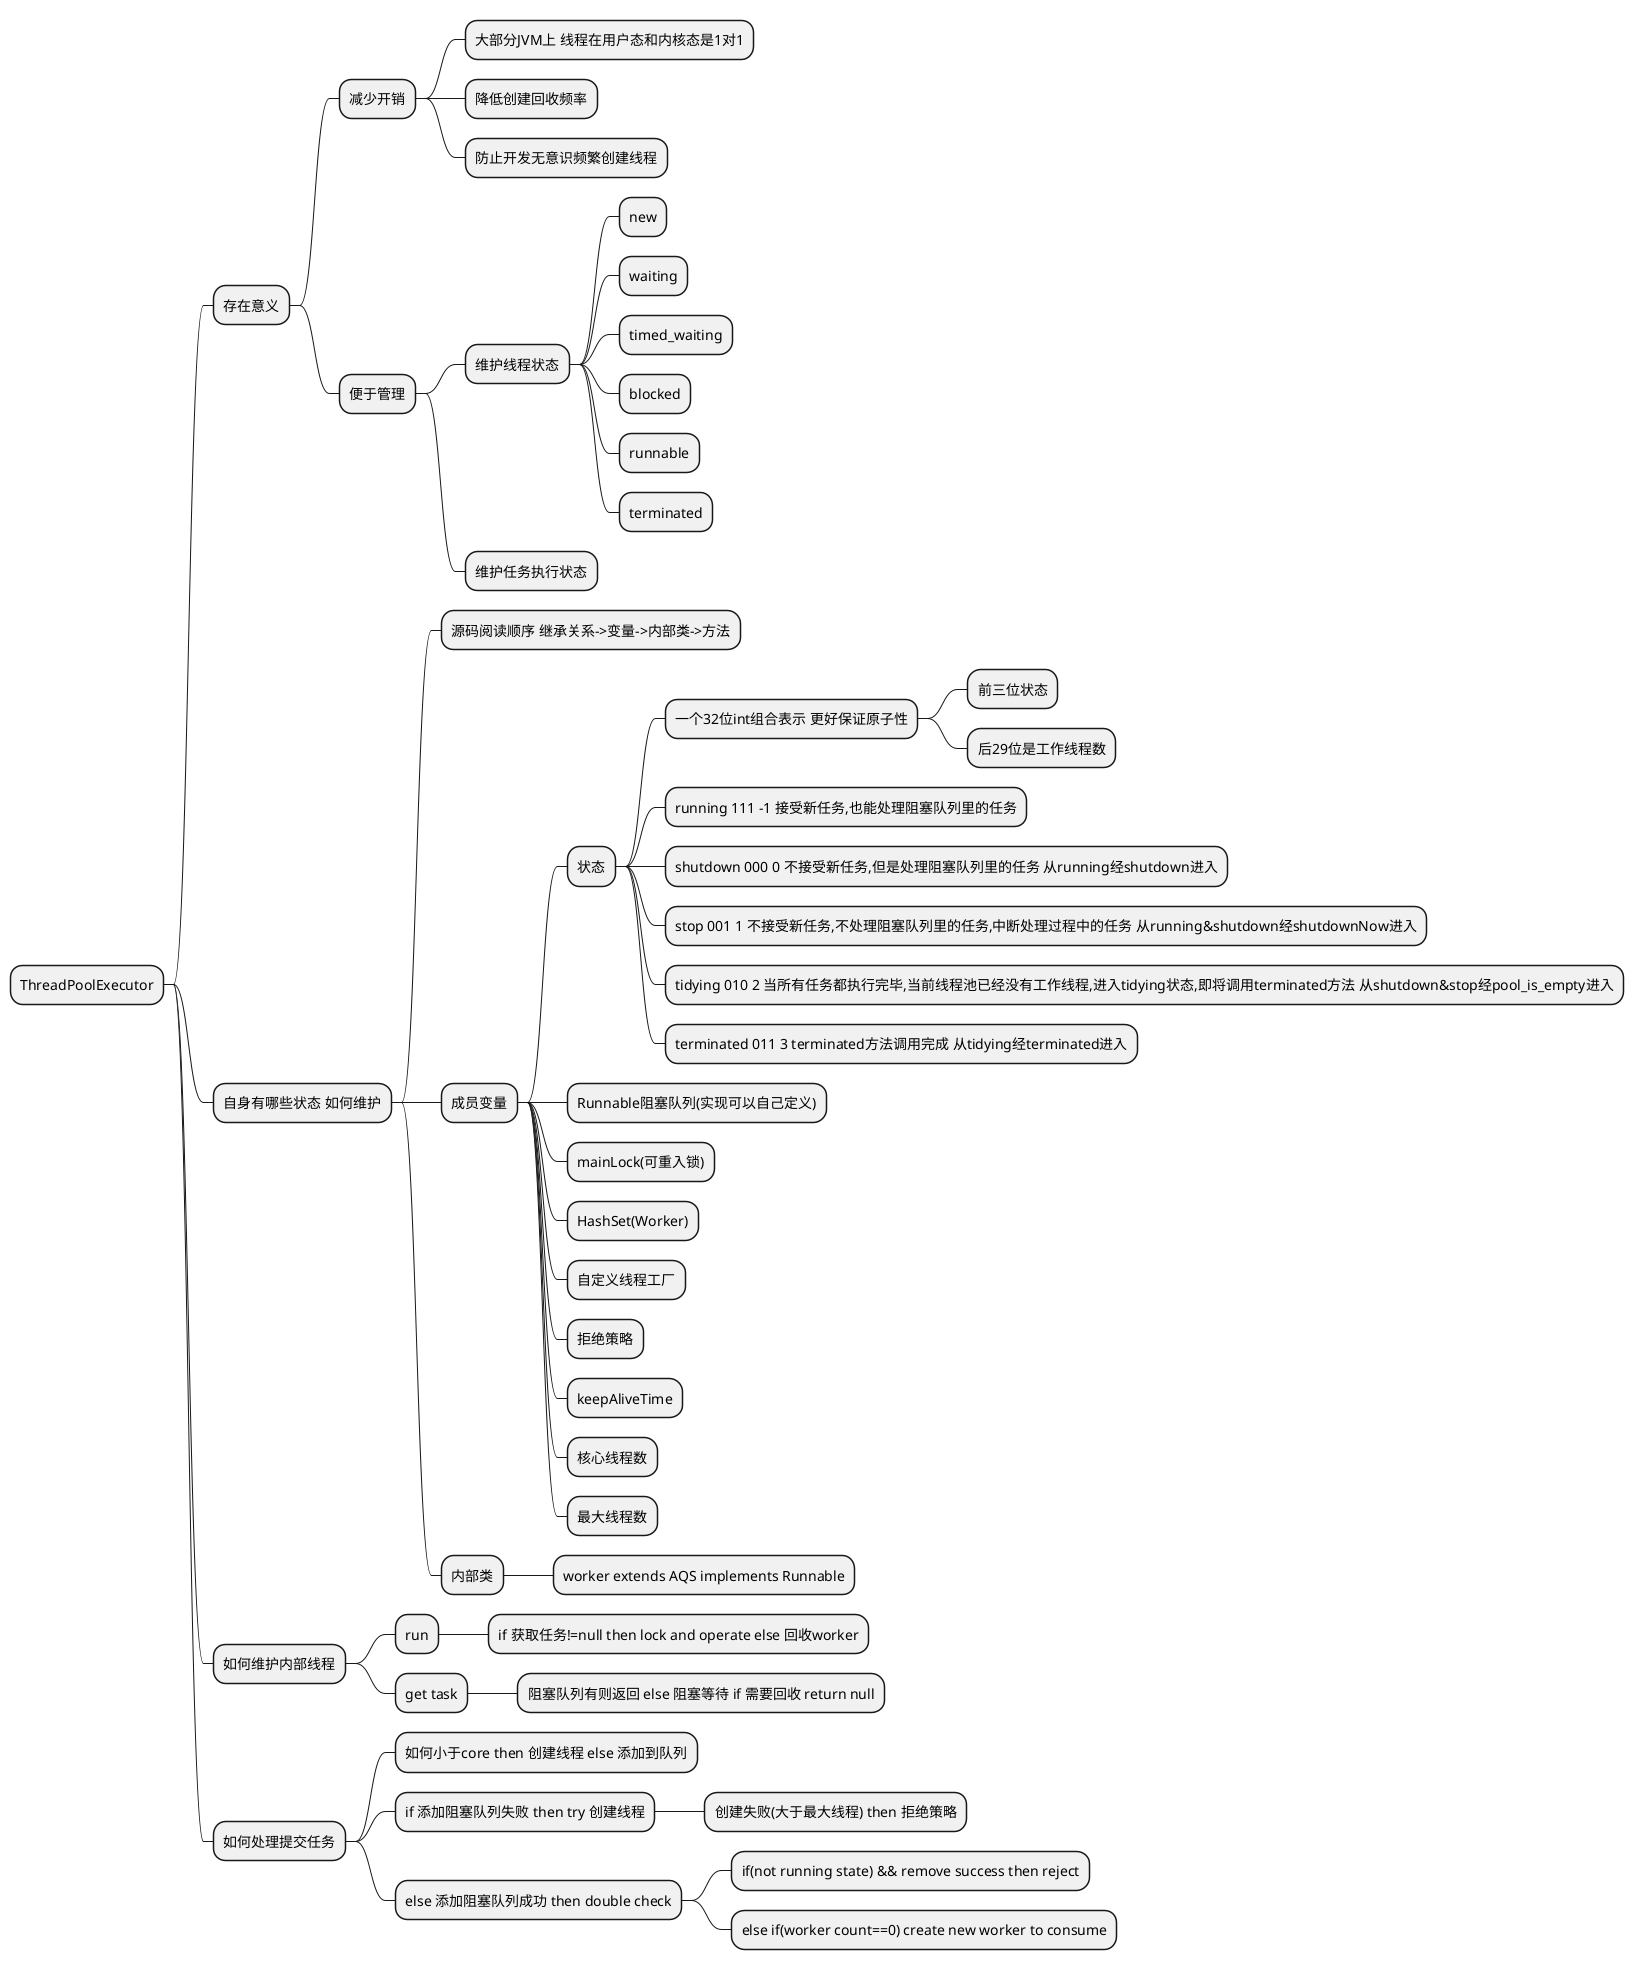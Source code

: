 @startmindmap
* ThreadPoolExecutor
	* 存在意义
		* 减少开销
			* 大部分JVM上 线程在用户态和内核态是1对1
			* 降低创建回收频率
			* 防止开发无意识频繁创建线程
		* 便于管理
			* 维护线程状态
				* new
				* waiting
				* timed_waiting
				* blocked
				* runnable
				* terminated
			* 维护任务执行状态
	* 自身有哪些状态 如何维护
		* 源码阅读顺序 继承关系->变量->内部类->方法
		* 成员变量
			* 状态
				* 一个32位int组合表示 更好保证原子性
					* 前三位状态
					* 后29位是工作线程数
				* running 111 -1 接受新任务,也能处理阻塞队列里的任务
				* shutdown 000 0 不接受新任务,但是处理阻塞队列里的任务 从running经shutdown进入
				* stop 001 1 不接受新任务,不处理阻塞队列里的任务,中断处理过程中的任务 从running&shutdown经shutdownNow进入
				* tidying 010 2 当所有任务都执行完毕,当前线程池已经没有工作线程,进入tidying状态,即将调用terminated方法 从shutdown&stop经pool_is_empty进入
				* terminated 011 3 terminated方法调用完成 从tidying经terminated进入
			* Runnable阻塞队列(实现可以自己定义)
			* mainLock(可重入锁)
			* HashSet(Worker)
			* 自定义线程工厂
			* 拒绝策略
			* keepAliveTime
			* 核心线程数
			* 最大线程数
		* 内部类
			* worker extends AQS implements Runnable
	* 如何维护内部线程
		* run
			* if 获取任务!=null then lock and operate else 回收worker
		* get task
			* 阻塞队列有则返回 else 阻塞等待 if 需要回收 return null
	* 如何处理提交任务
		* 如何小于core then 创建线程 else 添加到队列
		* if 添加阻塞队列失败 then try 创建线程
			* 创建失败(大于最大线程) then 拒绝策略
		* else 添加阻塞队列成功 then double check
			* if(not running state) && remove success then reject
			* else if(worker count==0) create new worker to consume
@endmindmap
